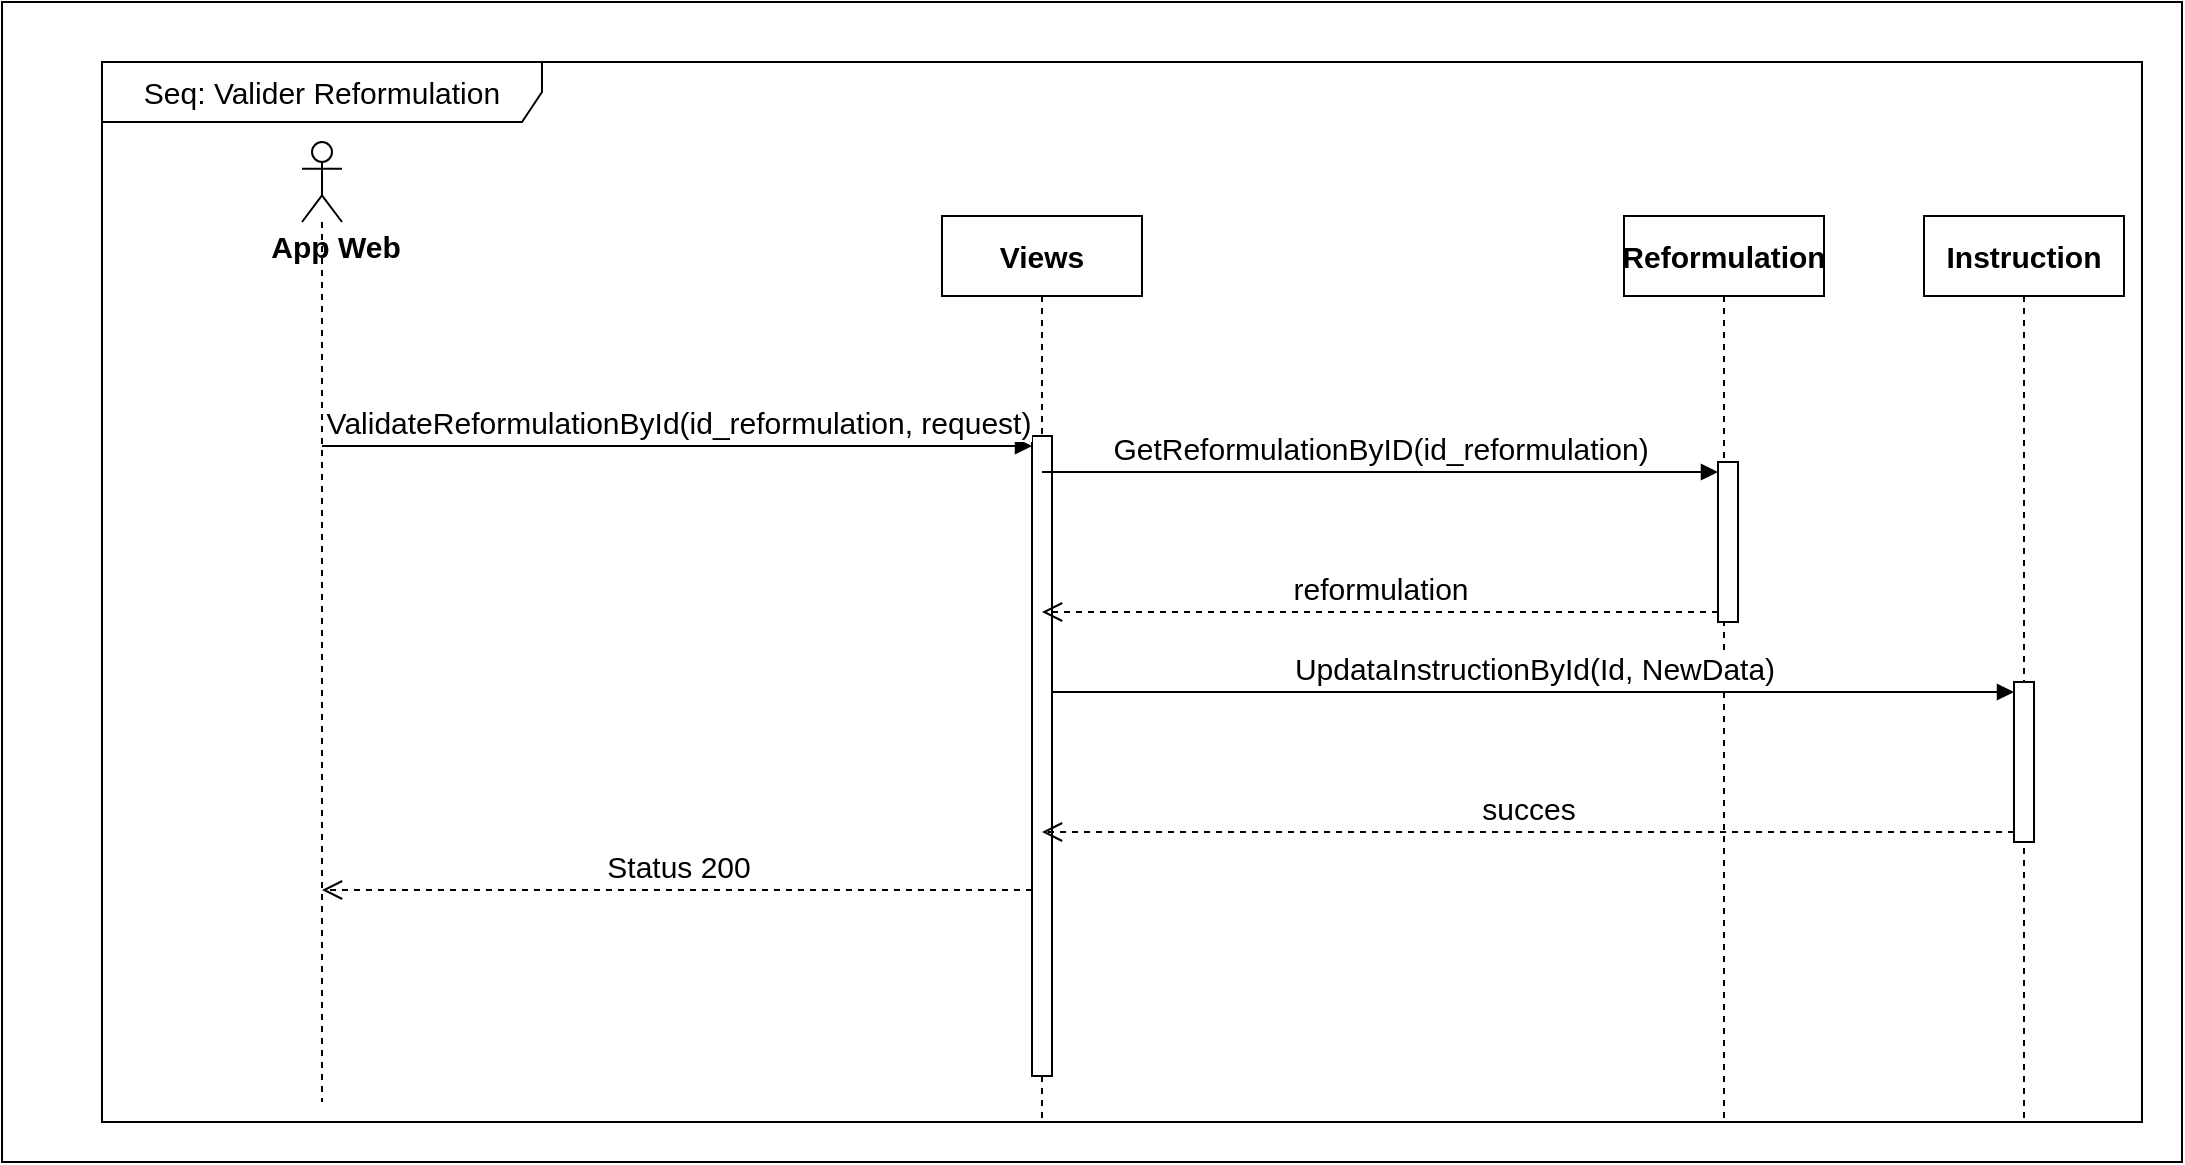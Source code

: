 <mxfile version="24.8.3">
  <diagram name="Page-1" id="K8ZZ-9xjgpRWjNTjmY1s">
    <mxGraphModel dx="880" dy="468" grid="1" gridSize="10" guides="1" tooltips="1" connect="1" arrows="1" fold="1" page="1" pageScale="1" pageWidth="3300" pageHeight="4681" math="0" shadow="0">
      <root>
        <mxCell id="0" />
        <mxCell id="1" parent="0" />
        <mxCell id="Pz0wNZ6N-7INPNuhXWgC-19" value="" style="rounded=0;whiteSpace=wrap;html=1;" parent="1" vertex="1">
          <mxGeometry x="100" y="40" width="1090" height="580" as="geometry" />
        </mxCell>
        <mxCell id="Pz0wNZ6N-7INPNuhXWgC-23" value="&lt;font style=&quot;font-size: 15px;&quot;&gt;&lt;b&gt;Views&lt;/b&gt;&lt;/font&gt;" style="shape=umlLifeline;perimeter=lifelinePerimeter;whiteSpace=wrap;html=1;container=1;dropTarget=0;collapsible=0;recursiveResize=0;outlineConnect=0;portConstraint=eastwest;newEdgeStyle={&quot;curved&quot;:0,&quot;rounded&quot;:0};" parent="1" vertex="1">
          <mxGeometry x="570" y="147" width="100" height="453" as="geometry" />
        </mxCell>
        <mxCell id="Pz0wNZ6N-7INPNuhXWgC-24" value="" style="html=1;points=[[0,0,0,0,5],[0,1,0,0,-5],[1,0,0,0,5],[1,1,0,0,-5]];perimeter=orthogonalPerimeter;outlineConnect=0;targetShapes=umlLifeline;portConstraint=eastwest;newEdgeStyle={&quot;curved&quot;:0,&quot;rounded&quot;:0};" parent="Pz0wNZ6N-7INPNuhXWgC-23" vertex="1">
          <mxGeometry x="45" y="110" width="10" height="320" as="geometry" />
        </mxCell>
        <mxCell id="Pz0wNZ6N-7INPNuhXWgC-25" value="&lt;font style=&quot;font-size: 15px;&quot;&gt;&lt;b&gt;Reformulation&lt;/b&gt;&lt;/font&gt;" style="shape=umlLifeline;perimeter=lifelinePerimeter;whiteSpace=wrap;html=1;container=1;dropTarget=0;collapsible=0;recursiveResize=0;outlineConnect=0;portConstraint=eastwest;newEdgeStyle={&quot;curved&quot;:0,&quot;rounded&quot;:0};" parent="1" vertex="1">
          <mxGeometry x="911" y="147" width="100" height="453" as="geometry" />
        </mxCell>
        <mxCell id="Pz0wNZ6N-7INPNuhXWgC-26" value="" style="html=1;points=[[0,0,0,0,5],[0,1,0,0,-5],[1,0,0,0,5],[1,1,0,0,-5]];perimeter=orthogonalPerimeter;outlineConnect=0;targetShapes=umlLifeline;portConstraint=eastwest;newEdgeStyle={&quot;curved&quot;:0,&quot;rounded&quot;:0};" parent="Pz0wNZ6N-7INPNuhXWgC-25" vertex="1">
          <mxGeometry x="47" y="123" width="10" height="80" as="geometry" />
        </mxCell>
        <mxCell id="Pz0wNZ6N-7INPNuhXWgC-27" value="&lt;font style=&quot;font-size: 15px;&quot;&gt;&lt;b&gt;Instruction&lt;/b&gt;&lt;/font&gt;" style="shape=umlLifeline;perimeter=lifelinePerimeter;whiteSpace=wrap;html=1;container=1;dropTarget=0;collapsible=0;recursiveResize=0;outlineConnect=0;portConstraint=eastwest;newEdgeStyle={&quot;curved&quot;:0,&quot;rounded&quot;:0};" parent="1" vertex="1">
          <mxGeometry x="1061" y="147" width="100" height="453" as="geometry" />
        </mxCell>
        <mxCell id="Pz0wNZ6N-7INPNuhXWgC-28" value="" style="html=1;points=[[0,0,0,0,5],[0,1,0,0,-5],[1,0,0,0,5],[1,1,0,0,-5]];perimeter=orthogonalPerimeter;outlineConnect=0;targetShapes=umlLifeline;portConstraint=eastwest;newEdgeStyle={&quot;curved&quot;:0,&quot;rounded&quot;:0};" parent="Pz0wNZ6N-7INPNuhXWgC-27" vertex="1">
          <mxGeometry x="45" y="233" width="10" height="80" as="geometry" />
        </mxCell>
        <mxCell id="Pz0wNZ6N-7INPNuhXWgC-31" value="&lt;font style=&quot;font-size: 15px;&quot;&gt;ValidateReformulationById(id_reformulation, request)&lt;/font&gt;" style="html=1;verticalAlign=bottom;endArrow=block;curved=0;rounded=0;entryX=0;entryY=0;entryDx=0;entryDy=5;" parent="1" source="Pz0wNZ6N-7INPNuhXWgC-20" target="Pz0wNZ6N-7INPNuhXWgC-24" edge="1">
          <mxGeometry x="0.002" relative="1" as="geometry">
            <mxPoint x="350.5" y="262" as="sourcePoint" />
            <mxPoint as="offset" />
          </mxGeometry>
        </mxCell>
        <mxCell id="Pz0wNZ6N-7INPNuhXWgC-32" value="&lt;font style=&quot;font-size: 15px;&quot;&gt;Status 200&lt;/font&gt;" style="html=1;verticalAlign=bottom;endArrow=open;dashed=1;endSize=8;curved=0;rounded=0;" parent="1" target="Pz0wNZ6N-7INPNuhXWgC-20" edge="1">
          <mxGeometry relative="1" as="geometry">
            <mxPoint x="278.5" y="484" as="targetPoint" />
            <mxPoint x="615" y="484" as="sourcePoint" />
          </mxGeometry>
        </mxCell>
        <mxCell id="Pz0wNZ6N-7INPNuhXWgC-33" value="&lt;font style=&quot;font-size: 15px;&quot;&gt;GetReformulationByID(id_reformulation)&lt;/font&gt;" style="html=1;verticalAlign=bottom;endArrow=block;curved=0;rounded=0;entryX=0;entryY=0;entryDx=0;entryDy=5;" parent="1" source="Pz0wNZ6N-7INPNuhXWgC-23" target="Pz0wNZ6N-7INPNuhXWgC-26" edge="1">
          <mxGeometry relative="1" as="geometry">
            <mxPoint x="820" y="275" as="sourcePoint" />
          </mxGeometry>
        </mxCell>
        <mxCell id="Pz0wNZ6N-7INPNuhXWgC-34" value="&lt;font style=&quot;font-size: 15px;&quot;&gt;reformulation&lt;/font&gt;" style="html=1;verticalAlign=bottom;endArrow=open;dashed=1;endSize=8;curved=0;rounded=0;exitX=0;exitY=1;exitDx=0;exitDy=-5;" parent="1" source="Pz0wNZ6N-7INPNuhXWgC-26" target="Pz0wNZ6N-7INPNuhXWgC-23" edge="1">
          <mxGeometry relative="1" as="geometry">
            <mxPoint x="820" y="345" as="targetPoint" />
          </mxGeometry>
        </mxCell>
        <mxCell id="Pz0wNZ6N-7INPNuhXWgC-35" value="&lt;font style=&quot;font-size: 15px;&quot;&gt;UpdataInstructionById(Id, NewData)&lt;/font&gt;" style="html=1;verticalAlign=bottom;endArrow=block;curved=0;rounded=0;entryX=0;entryY=0;entryDx=0;entryDy=5;" parent="1" source="Pz0wNZ6N-7INPNuhXWgC-24" target="Pz0wNZ6N-7INPNuhXWgC-28" edge="1">
          <mxGeometry relative="1" as="geometry">
            <mxPoint x="600" y="345" as="sourcePoint" />
          </mxGeometry>
        </mxCell>
        <mxCell id="Pz0wNZ6N-7INPNuhXWgC-36" value="&lt;font style=&quot;font-size: 15px;&quot;&gt;succes&lt;/font&gt;" style="html=1;verticalAlign=bottom;endArrow=open;dashed=1;endSize=8;curved=0;rounded=0;exitX=0;exitY=1;exitDx=0;exitDy=-5;" parent="1" source="Pz0wNZ6N-7INPNuhXWgC-28" target="Pz0wNZ6N-7INPNuhXWgC-23" edge="1">
          <mxGeometry relative="1" as="geometry">
            <mxPoint x="600" y="415" as="targetPoint" />
          </mxGeometry>
        </mxCell>
        <mxCell id="Pz0wNZ6N-7INPNuhXWgC-37" value="&lt;font style=&quot;font-size: 15px;&quot;&gt;Seq: Valider Reformulation&lt;/font&gt;" style="shape=umlFrame;whiteSpace=wrap;html=1;pointerEvents=0;recursiveResize=0;container=1;collapsible=0;width=220;height=30;" parent="1" vertex="1">
          <mxGeometry x="150" y="70" width="1020" height="530" as="geometry" />
        </mxCell>
        <mxCell id="Pz0wNZ6N-7INPNuhXWgC-20" value="" style="shape=umlLifeline;perimeter=lifelinePerimeter;whiteSpace=wrap;html=1;container=1;dropTarget=0;collapsible=0;recursiveResize=0;outlineConnect=0;portConstraint=eastwest;newEdgeStyle={&quot;curved&quot;:0,&quot;rounded&quot;:0};participant=umlActor;" parent="Pz0wNZ6N-7INPNuhXWgC-37" vertex="1">
          <mxGeometry x="100" y="40" width="20" height="480" as="geometry" />
        </mxCell>
        <mxCell id="8XyAbyhBh-sy9a6bDNWG-1" value="&lt;span style=&quot;font-size: 15px;&quot;&gt;&lt;b&gt;App Web&lt;/b&gt;&lt;/span&gt;" style="text;html=1;align=center;verticalAlign=middle;whiteSpace=wrap;rounded=0;" parent="Pz0wNZ6N-7INPNuhXWgC-37" vertex="1">
          <mxGeometry x="79" y="77" width="76" height="30" as="geometry" />
        </mxCell>
      </root>
    </mxGraphModel>
  </diagram>
</mxfile>
